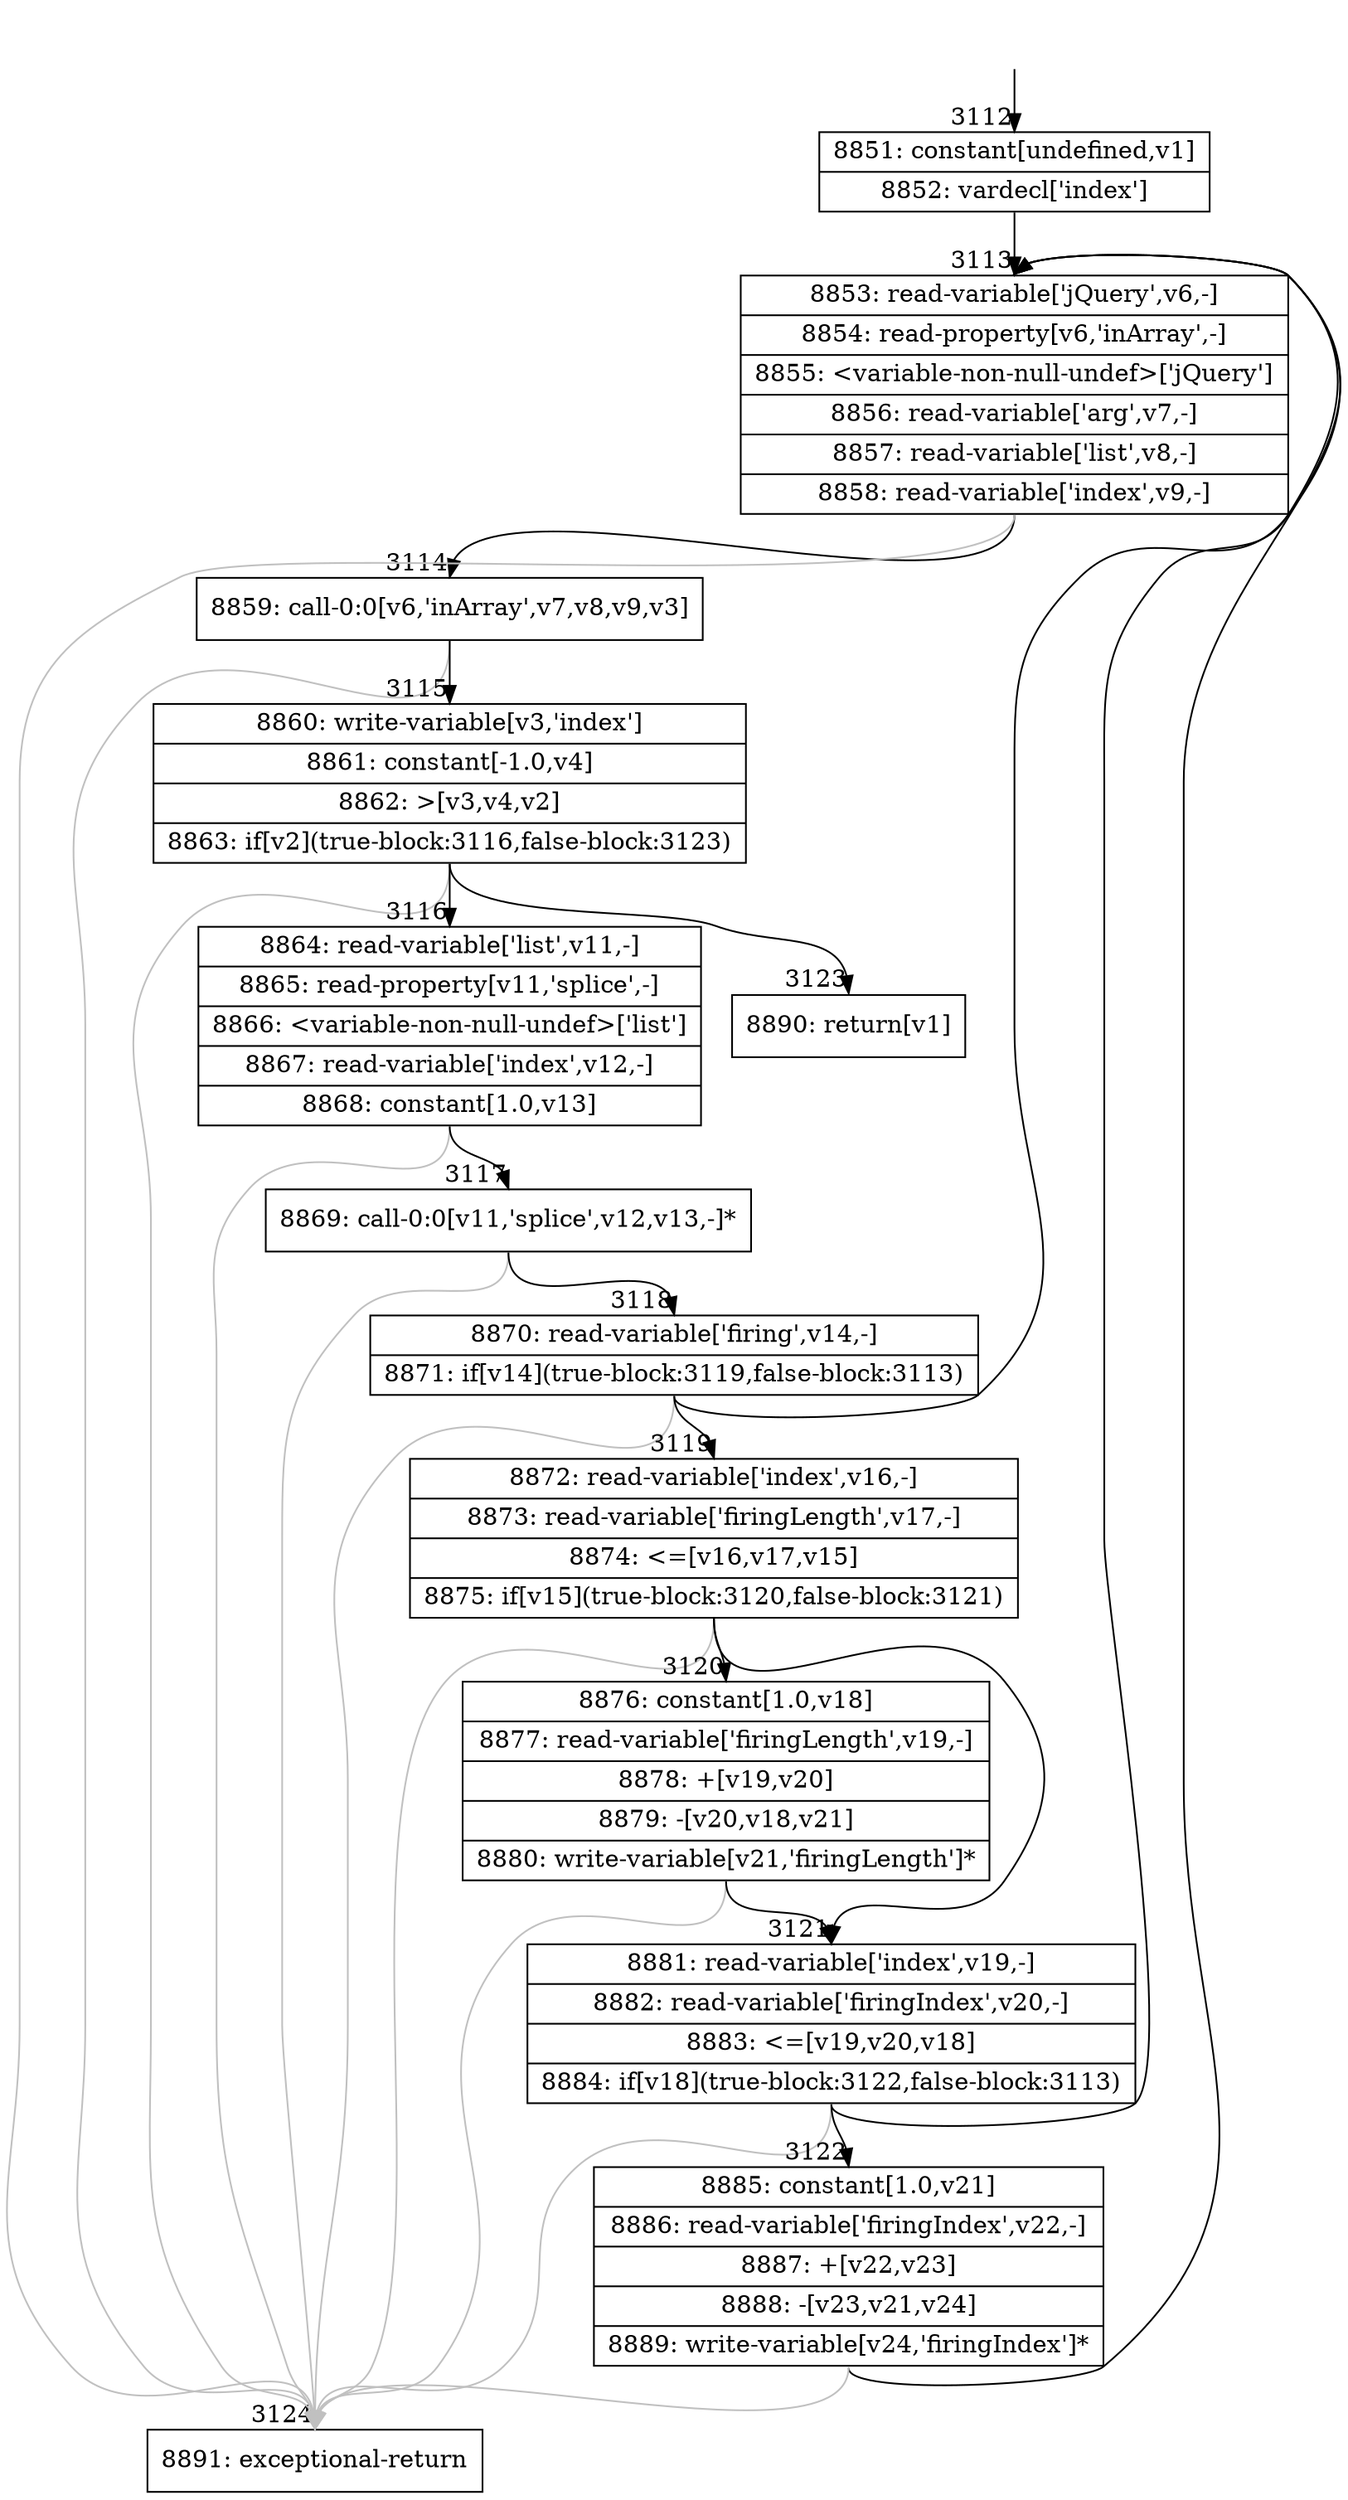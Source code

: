 digraph {
rankdir="TD"
BB_entry207[shape=none,label=""];
BB_entry207 -> BB3112 [tailport=s, headport=n, headlabel="    3112"]
BB3112 [shape=record label="{8851: constant[undefined,v1]|8852: vardecl['index']}" ] 
BB3112 -> BB3113 [tailport=s, headport=n, headlabel="      3113"]
BB3113 [shape=record label="{8853: read-variable['jQuery',v6,-]|8854: read-property[v6,'inArray',-]|8855: \<variable-non-null-undef\>['jQuery']|8856: read-variable['arg',v7,-]|8857: read-variable['list',v8,-]|8858: read-variable['index',v9,-]}" ] 
BB3113 -> BB3114 [tailport=s, headport=n, headlabel="      3114"]
BB3113 -> BB3124 [tailport=s, headport=n, color=gray, headlabel="      3124"]
BB3114 [shape=record label="{8859: call-0:0[v6,'inArray',v7,v8,v9,v3]}" ] 
BB3114 -> BB3115 [tailport=s, headport=n, headlabel="      3115"]
BB3114 -> BB3124 [tailport=s, headport=n, color=gray]
BB3115 [shape=record label="{8860: write-variable[v3,'index']|8861: constant[-1.0,v4]|8862: \>[v3,v4,v2]|8863: if[v2](true-block:3116,false-block:3123)}" ] 
BB3115 -> BB3116 [tailport=s, headport=n, headlabel="      3116"]
BB3115 -> BB3123 [tailport=s, headport=n, headlabel="      3123"]
BB3115 -> BB3124 [tailport=s, headport=n, color=gray]
BB3116 [shape=record label="{8864: read-variable['list',v11,-]|8865: read-property[v11,'splice',-]|8866: \<variable-non-null-undef\>['list']|8867: read-variable['index',v12,-]|8868: constant[1.0,v13]}" ] 
BB3116 -> BB3117 [tailport=s, headport=n, headlabel="      3117"]
BB3116 -> BB3124 [tailport=s, headport=n, color=gray]
BB3117 [shape=record label="{8869: call-0:0[v11,'splice',v12,v13,-]*}" ] 
BB3117 -> BB3118 [tailport=s, headport=n, headlabel="      3118"]
BB3117 -> BB3124 [tailport=s, headport=n, color=gray]
BB3118 [shape=record label="{8870: read-variable['firing',v14,-]|8871: if[v14](true-block:3119,false-block:3113)}" ] 
BB3118 -> BB3119 [tailport=s, headport=n, headlabel="      3119"]
BB3118 -> BB3113 [tailport=s, headport=n]
BB3118 -> BB3124 [tailport=s, headport=n, color=gray]
BB3119 [shape=record label="{8872: read-variable['index',v16,-]|8873: read-variable['firingLength',v17,-]|8874: \<=[v16,v17,v15]|8875: if[v15](true-block:3120,false-block:3121)}" ] 
BB3119 -> BB3120 [tailport=s, headport=n, headlabel="      3120"]
BB3119 -> BB3121 [tailport=s, headport=n, headlabel="      3121"]
BB3119 -> BB3124 [tailport=s, headport=n, color=gray]
BB3120 [shape=record label="{8876: constant[1.0,v18]|8877: read-variable['firingLength',v19,-]|8878: +[v19,v20]|8879: -[v20,v18,v21]|8880: write-variable[v21,'firingLength']*}" ] 
BB3120 -> BB3121 [tailport=s, headport=n]
BB3120 -> BB3124 [tailport=s, headport=n, color=gray]
BB3121 [shape=record label="{8881: read-variable['index',v19,-]|8882: read-variable['firingIndex',v20,-]|8883: \<=[v19,v20,v18]|8884: if[v18](true-block:3122,false-block:3113)}" ] 
BB3121 -> BB3122 [tailport=s, headport=n, headlabel="      3122"]
BB3121 -> BB3113 [tailport=s, headport=n]
BB3121 -> BB3124 [tailport=s, headport=n, color=gray]
BB3122 [shape=record label="{8885: constant[1.0,v21]|8886: read-variable['firingIndex',v22,-]|8887: +[v22,v23]|8888: -[v23,v21,v24]|8889: write-variable[v24,'firingIndex']*}" ] 
BB3122 -> BB3113 [tailport=s, headport=n]
BB3122 -> BB3124 [tailport=s, headport=n, color=gray]
BB3123 [shape=record label="{8890: return[v1]}" ] 
BB3124 [shape=record label="{8891: exceptional-return}" ] 
}
